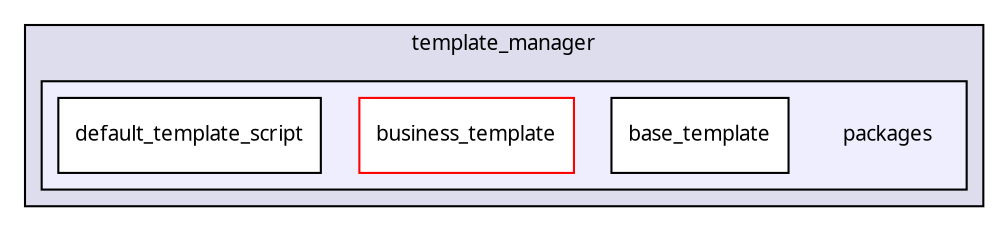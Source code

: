 digraph "packages/template_manager/packages/" {
  compound=true
  node [ fontsize="10", fontname="FreeSans.ttf"];
  edge [ labelfontsize="10", labelfontname="FreeSans.ttf"];
  subgraph clusterdir_2fdead99e173199c795f6f76807a3239 {
    graph [ bgcolor="#ddddee", pencolor="black", label="template_manager" fontname="FreeSans.ttf", fontsize="10", URL="dir_2fdead99e173199c795f6f76807a3239.html"]
  subgraph clusterdir_68b7963e76b00f34f05640e22569d3fd {
    graph [ bgcolor="#eeeeff", pencolor="black", label="" URL="dir_68b7963e76b00f34f05640e22569d3fd.html"];
    dir_68b7963e76b00f34f05640e22569d3fd [shape=plaintext label="packages"];
    dir_8a92ae58348ee9a2753b3b3cbdbcd8bb [shape=box label="base_template" color="black" fillcolor="white" style="filled" URL="dir_8a92ae58348ee9a2753b3b3cbdbcd8bb.html"];
    dir_f4f8fe19c0fee66b0aa3d3156b8bd82f [shape=box label="business_template" color="red" fillcolor="white" style="filled" URL="dir_f4f8fe19c0fee66b0aa3d3156b8bd82f.html"];
    dir_5881aaceb336748f8692a265985faa22 [shape=box label="default_template_script" color="black" fillcolor="white" style="filled" URL="dir_5881aaceb336748f8692a265985faa22.html"];
  }
  }
}
